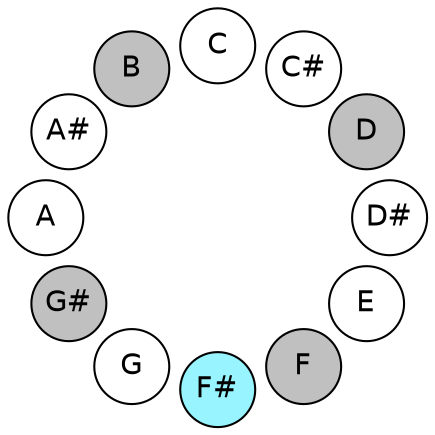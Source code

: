 
graph {

layout = circo;
mindist = .1

node [shape = circle, fontname = Helvetica, margin = 0, style = filled]
edge [style=invis]

subgraph 1 {
	"E" -- "F" -- "F#" -- "G" -- "G#" -- "A" -- "A#" -- "B" -- "C" -- "C#" -- "D" -- "D#" -- "E"
}

"C" [fillcolor = white];
"C#" [fillcolor = white];
"D" [fillcolor = gray];
"D#" [fillcolor = white];
"E" [fillcolor = white];
"F" [fillcolor = gray];
"F#" [fillcolor = cadetblue1];
"G" [fillcolor = white];
"G#" [fillcolor = gray];
"A" [fillcolor = white];
"A#" [fillcolor = white];
"B" [fillcolor = gray];
}
